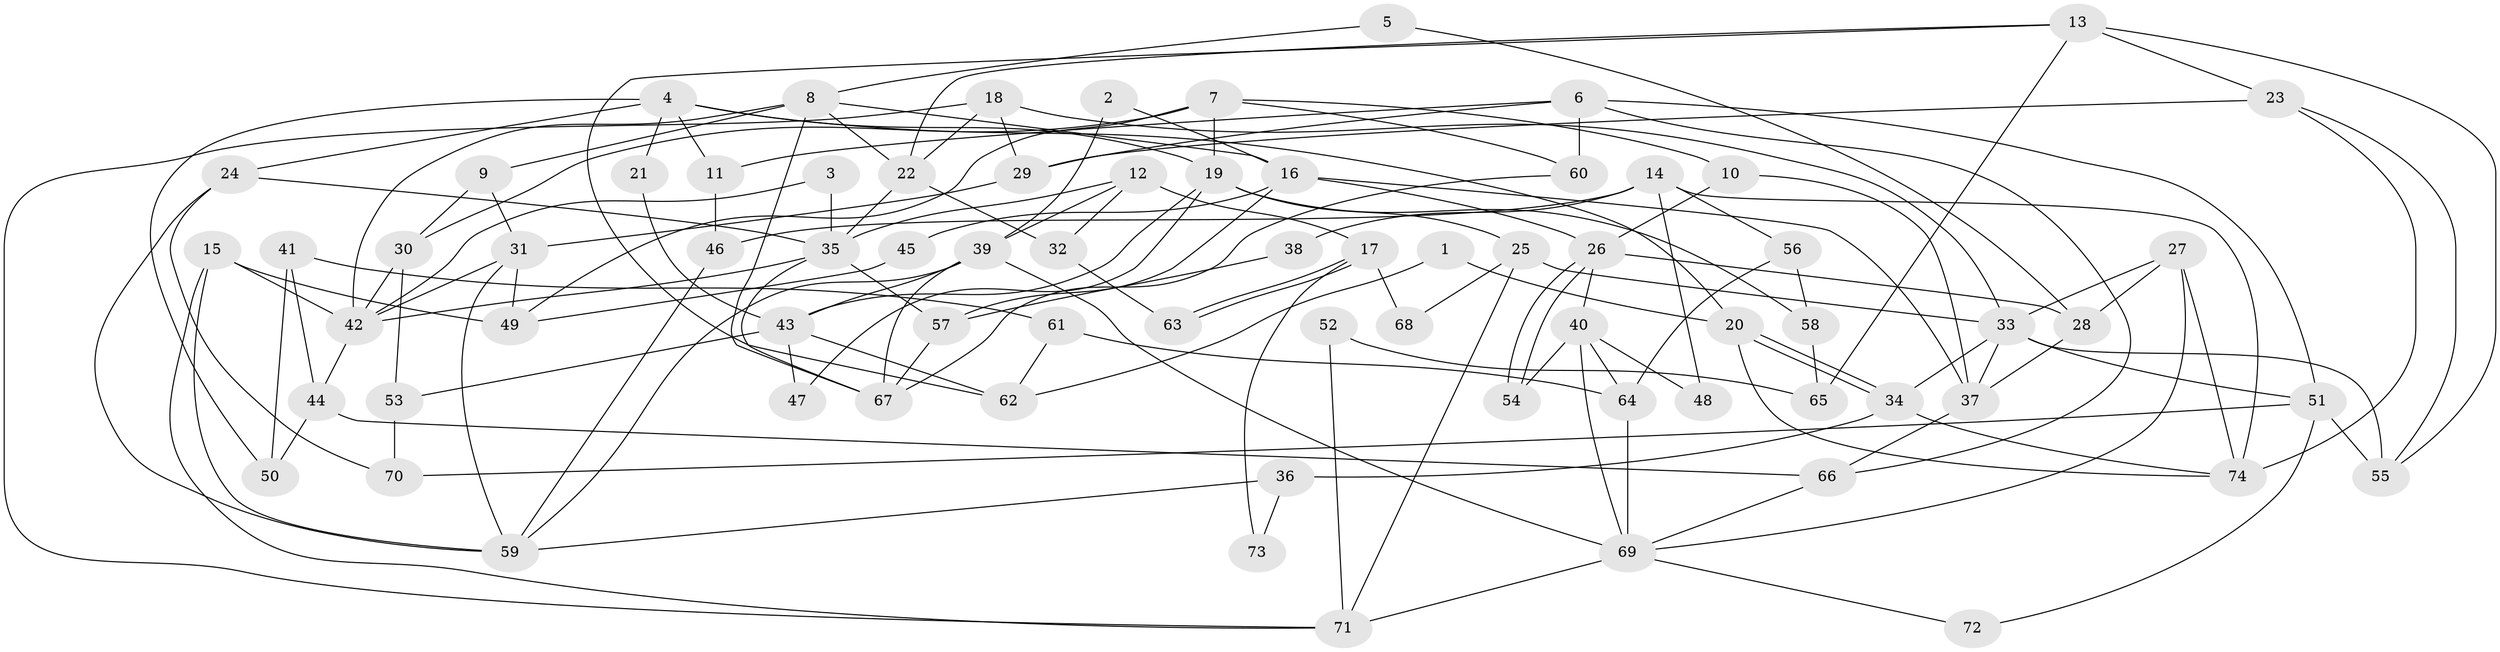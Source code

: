 // Generated by graph-tools (version 1.1) at 2025/36/03/09/25 02:36:20]
// undirected, 74 vertices, 148 edges
graph export_dot {
graph [start="1"]
  node [color=gray90,style=filled];
  1;
  2;
  3;
  4;
  5;
  6;
  7;
  8;
  9;
  10;
  11;
  12;
  13;
  14;
  15;
  16;
  17;
  18;
  19;
  20;
  21;
  22;
  23;
  24;
  25;
  26;
  27;
  28;
  29;
  30;
  31;
  32;
  33;
  34;
  35;
  36;
  37;
  38;
  39;
  40;
  41;
  42;
  43;
  44;
  45;
  46;
  47;
  48;
  49;
  50;
  51;
  52;
  53;
  54;
  55;
  56;
  57;
  58;
  59;
  60;
  61;
  62;
  63;
  64;
  65;
  66;
  67;
  68;
  69;
  70;
  71;
  72;
  73;
  74;
  1 -- 20;
  1 -- 62;
  2 -- 39;
  2 -- 16;
  3 -- 35;
  3 -- 42;
  4 -- 20;
  4 -- 19;
  4 -- 11;
  4 -- 21;
  4 -- 24;
  4 -- 50;
  5 -- 8;
  5 -- 28;
  6 -- 66;
  6 -- 60;
  6 -- 11;
  6 -- 29;
  6 -- 51;
  7 -- 49;
  7 -- 10;
  7 -- 19;
  7 -- 30;
  7 -- 60;
  8 -- 9;
  8 -- 42;
  8 -- 16;
  8 -- 22;
  8 -- 67;
  9 -- 30;
  9 -- 31;
  10 -- 37;
  10 -- 26;
  11 -- 46;
  12 -- 35;
  12 -- 39;
  12 -- 17;
  12 -- 32;
  13 -- 23;
  13 -- 55;
  13 -- 22;
  13 -- 62;
  13 -- 65;
  14 -- 74;
  14 -- 46;
  14 -- 38;
  14 -- 48;
  14 -- 56;
  15 -- 42;
  15 -- 71;
  15 -- 49;
  15 -- 59;
  16 -- 57;
  16 -- 26;
  16 -- 37;
  16 -- 45;
  17 -- 63;
  17 -- 63;
  17 -- 68;
  17 -- 73;
  18 -- 22;
  18 -- 33;
  18 -- 29;
  18 -- 71;
  19 -- 43;
  19 -- 25;
  19 -- 47;
  19 -- 58;
  20 -- 34;
  20 -- 34;
  20 -- 74;
  21 -- 43;
  22 -- 32;
  22 -- 35;
  23 -- 55;
  23 -- 29;
  23 -- 74;
  24 -- 35;
  24 -- 59;
  24 -- 70;
  25 -- 71;
  25 -- 33;
  25 -- 68;
  26 -- 54;
  26 -- 54;
  26 -- 28;
  26 -- 40;
  27 -- 33;
  27 -- 74;
  27 -- 28;
  27 -- 69;
  28 -- 37;
  29 -- 31;
  30 -- 42;
  30 -- 53;
  31 -- 59;
  31 -- 42;
  31 -- 49;
  32 -- 63;
  33 -- 37;
  33 -- 34;
  33 -- 51;
  33 -- 55;
  34 -- 36;
  34 -- 74;
  35 -- 67;
  35 -- 42;
  35 -- 57;
  36 -- 59;
  36 -- 73;
  37 -- 66;
  38 -- 57;
  39 -- 59;
  39 -- 69;
  39 -- 43;
  39 -- 67;
  40 -- 69;
  40 -- 48;
  40 -- 54;
  40 -- 64;
  41 -- 61;
  41 -- 44;
  41 -- 50;
  42 -- 44;
  43 -- 53;
  43 -- 47;
  43 -- 62;
  44 -- 50;
  44 -- 66;
  45 -- 49;
  46 -- 59;
  51 -- 55;
  51 -- 70;
  51 -- 72;
  52 -- 65;
  52 -- 71;
  53 -- 70;
  56 -- 64;
  56 -- 58;
  57 -- 67;
  58 -- 65;
  60 -- 67;
  61 -- 64;
  61 -- 62;
  64 -- 69;
  66 -- 69;
  69 -- 71;
  69 -- 72;
}
